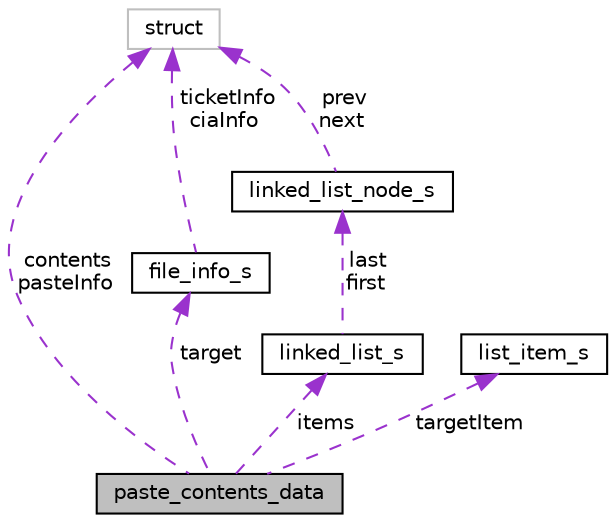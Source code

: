 digraph "paste_contents_data"
{
  edge [fontname="Helvetica",fontsize="10",labelfontname="Helvetica",labelfontsize="10"];
  node [fontname="Helvetica",fontsize="10",shape=record];
  Node1 [label="paste_contents_data",height=0.2,width=0.4,color="black", fillcolor="grey75", style="filled" fontcolor="black"];
  Node2 -> Node1 [dir="back",color="darkorchid3",fontsize="10",style="dashed",label=" contents\npasteInfo" ,fontname="Helvetica"];
  Node2 [label="struct",height=0.2,width=0.4,color="grey75", fillcolor="white", style="filled"];
  Node3 -> Node1 [dir="back",color="darkorchid3",fontsize="10",style="dashed",label=" target" ,fontname="Helvetica"];
  Node3 [label="file_info_s",height=0.2,width=0.4,color="black", fillcolor="white", style="filled",URL="$structfile__info__s.html"];
  Node2 -> Node3 [dir="back",color="darkorchid3",fontsize="10",style="dashed",label=" ticketInfo\nciaInfo" ,fontname="Helvetica"];
  Node4 -> Node1 [dir="back",color="darkorchid3",fontsize="10",style="dashed",label=" items" ,fontname="Helvetica"];
  Node4 [label="linked_list_s",height=0.2,width=0.4,color="black", fillcolor="white", style="filled",URL="$structlinked__list__s.html"];
  Node5 -> Node4 [dir="back",color="darkorchid3",fontsize="10",style="dashed",label=" last\nfirst" ,fontname="Helvetica"];
  Node5 [label="linked_list_node_s",height=0.2,width=0.4,color="black", fillcolor="white", style="filled",URL="$structlinked__list__node__s.html"];
  Node2 -> Node5 [dir="back",color="darkorchid3",fontsize="10",style="dashed",label=" prev\nnext" ,fontname="Helvetica"];
  Node6 -> Node1 [dir="back",color="darkorchid3",fontsize="10",style="dashed",label=" targetItem" ,fontname="Helvetica"];
  Node6 [label="list_item_s",height=0.2,width=0.4,color="black", fillcolor="white", style="filled",URL="$structlist__item__s.html"];
}
